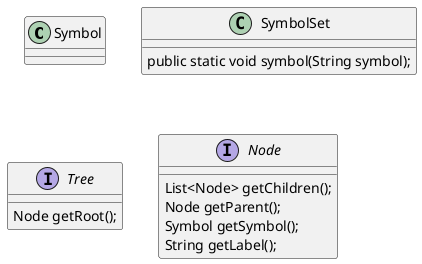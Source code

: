 @startuml
class Symbol {
}

class SymbolSet {
  public static void symbol(String symbol);
}

interface Tree {
  Node getRoot();
}

interface Node {
  List<Node> getChildren();
  Node getParent();
  Symbol getSymbol();
  String getLabel();
}

@enduml